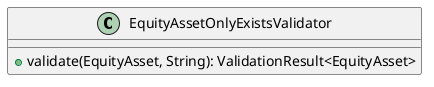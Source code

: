 @startuml

    class EquityAssetOnlyExistsValidator [[EquityAssetOnlyExistsValidator.html]] {
        +validate(EquityAsset, String): ValidationResult<EquityAsset>
    }

@enduml
